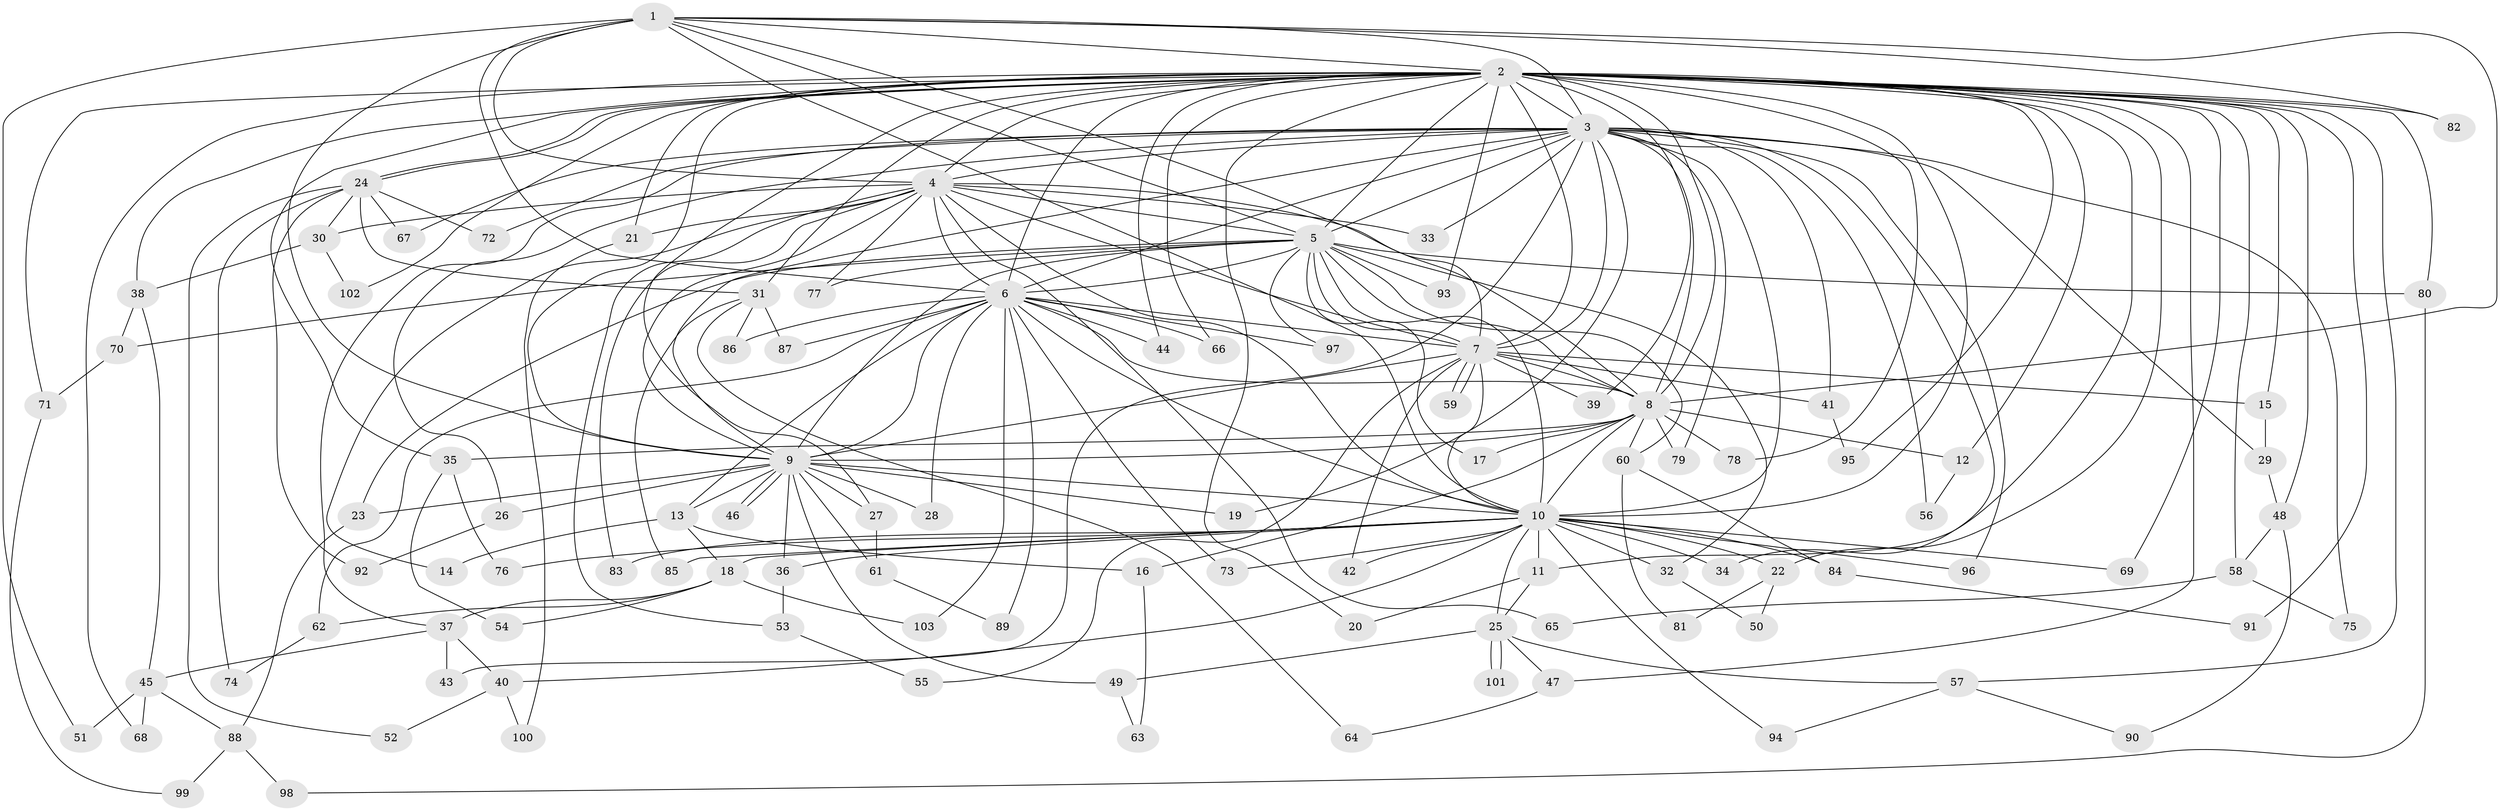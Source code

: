 // Generated by graph-tools (version 1.1) at 2025/14/03/09/25 04:14:19]
// undirected, 103 vertices, 231 edges
graph export_dot {
graph [start="1"]
  node [color=gray90,style=filled];
  1;
  2;
  3;
  4;
  5;
  6;
  7;
  8;
  9;
  10;
  11;
  12;
  13;
  14;
  15;
  16;
  17;
  18;
  19;
  20;
  21;
  22;
  23;
  24;
  25;
  26;
  27;
  28;
  29;
  30;
  31;
  32;
  33;
  34;
  35;
  36;
  37;
  38;
  39;
  40;
  41;
  42;
  43;
  44;
  45;
  46;
  47;
  48;
  49;
  50;
  51;
  52;
  53;
  54;
  55;
  56;
  57;
  58;
  59;
  60;
  61;
  62;
  63;
  64;
  65;
  66;
  67;
  68;
  69;
  70;
  71;
  72;
  73;
  74;
  75;
  76;
  77;
  78;
  79;
  80;
  81;
  82;
  83;
  84;
  85;
  86;
  87;
  88;
  89;
  90;
  91;
  92;
  93;
  94;
  95;
  96;
  97;
  98;
  99;
  100;
  101;
  102;
  103;
  1 -- 2;
  1 -- 3;
  1 -- 4;
  1 -- 5;
  1 -- 6;
  1 -- 7;
  1 -- 8;
  1 -- 9;
  1 -- 10;
  1 -- 51;
  1 -- 82;
  2 -- 3;
  2 -- 4;
  2 -- 5;
  2 -- 6;
  2 -- 7;
  2 -- 8;
  2 -- 9;
  2 -- 10;
  2 -- 11;
  2 -- 12;
  2 -- 15;
  2 -- 20;
  2 -- 21;
  2 -- 22;
  2 -- 24;
  2 -- 24;
  2 -- 27;
  2 -- 31;
  2 -- 35;
  2 -- 38;
  2 -- 39;
  2 -- 44;
  2 -- 47;
  2 -- 48;
  2 -- 57;
  2 -- 58;
  2 -- 66;
  2 -- 68;
  2 -- 69;
  2 -- 71;
  2 -- 78;
  2 -- 80;
  2 -- 82;
  2 -- 91;
  2 -- 93;
  2 -- 95;
  2 -- 102;
  3 -- 4;
  3 -- 5;
  3 -- 6;
  3 -- 7;
  3 -- 8;
  3 -- 9;
  3 -- 10;
  3 -- 19;
  3 -- 26;
  3 -- 29;
  3 -- 33;
  3 -- 34;
  3 -- 37;
  3 -- 41;
  3 -- 43;
  3 -- 56;
  3 -- 67;
  3 -- 72;
  3 -- 75;
  3 -- 79;
  3 -- 96;
  4 -- 5;
  4 -- 6;
  4 -- 7;
  4 -- 8;
  4 -- 9;
  4 -- 10;
  4 -- 14;
  4 -- 21;
  4 -- 30;
  4 -- 33;
  4 -- 53;
  4 -- 65;
  4 -- 77;
  4 -- 83;
  5 -- 6;
  5 -- 7;
  5 -- 8;
  5 -- 9;
  5 -- 10;
  5 -- 17;
  5 -- 23;
  5 -- 32;
  5 -- 60;
  5 -- 70;
  5 -- 77;
  5 -- 80;
  5 -- 93;
  5 -- 97;
  6 -- 7;
  6 -- 8;
  6 -- 9;
  6 -- 10;
  6 -- 13;
  6 -- 28;
  6 -- 44;
  6 -- 62;
  6 -- 66;
  6 -- 73;
  6 -- 86;
  6 -- 87;
  6 -- 89;
  6 -- 97;
  6 -- 103;
  7 -- 8;
  7 -- 9;
  7 -- 10;
  7 -- 15;
  7 -- 39;
  7 -- 41;
  7 -- 42;
  7 -- 55;
  7 -- 59;
  7 -- 59;
  8 -- 9;
  8 -- 10;
  8 -- 12;
  8 -- 16;
  8 -- 17;
  8 -- 35;
  8 -- 60;
  8 -- 78;
  8 -- 79;
  9 -- 10;
  9 -- 13;
  9 -- 19;
  9 -- 23;
  9 -- 26;
  9 -- 27;
  9 -- 28;
  9 -- 36;
  9 -- 46;
  9 -- 46;
  9 -- 49;
  9 -- 61;
  10 -- 11;
  10 -- 18;
  10 -- 22;
  10 -- 25;
  10 -- 32;
  10 -- 34;
  10 -- 36;
  10 -- 40;
  10 -- 42;
  10 -- 69;
  10 -- 73;
  10 -- 76;
  10 -- 83;
  10 -- 84;
  10 -- 85;
  10 -- 94;
  10 -- 96;
  11 -- 20;
  11 -- 25;
  12 -- 56;
  13 -- 14;
  13 -- 16;
  13 -- 18;
  15 -- 29;
  16 -- 63;
  18 -- 37;
  18 -- 54;
  18 -- 62;
  18 -- 103;
  21 -- 100;
  22 -- 50;
  22 -- 81;
  23 -- 88;
  24 -- 30;
  24 -- 31;
  24 -- 52;
  24 -- 67;
  24 -- 72;
  24 -- 74;
  24 -- 92;
  25 -- 47;
  25 -- 49;
  25 -- 57;
  25 -- 101;
  25 -- 101;
  26 -- 92;
  27 -- 61;
  29 -- 48;
  30 -- 38;
  30 -- 102;
  31 -- 64;
  31 -- 85;
  31 -- 86;
  31 -- 87;
  32 -- 50;
  35 -- 54;
  35 -- 76;
  36 -- 53;
  37 -- 40;
  37 -- 43;
  37 -- 45;
  38 -- 45;
  38 -- 70;
  40 -- 52;
  40 -- 100;
  41 -- 95;
  45 -- 51;
  45 -- 68;
  45 -- 88;
  47 -- 64;
  48 -- 58;
  48 -- 90;
  49 -- 63;
  53 -- 55;
  57 -- 90;
  57 -- 94;
  58 -- 65;
  58 -- 75;
  60 -- 81;
  60 -- 84;
  61 -- 89;
  62 -- 74;
  70 -- 71;
  71 -- 99;
  80 -- 98;
  84 -- 91;
  88 -- 98;
  88 -- 99;
}
